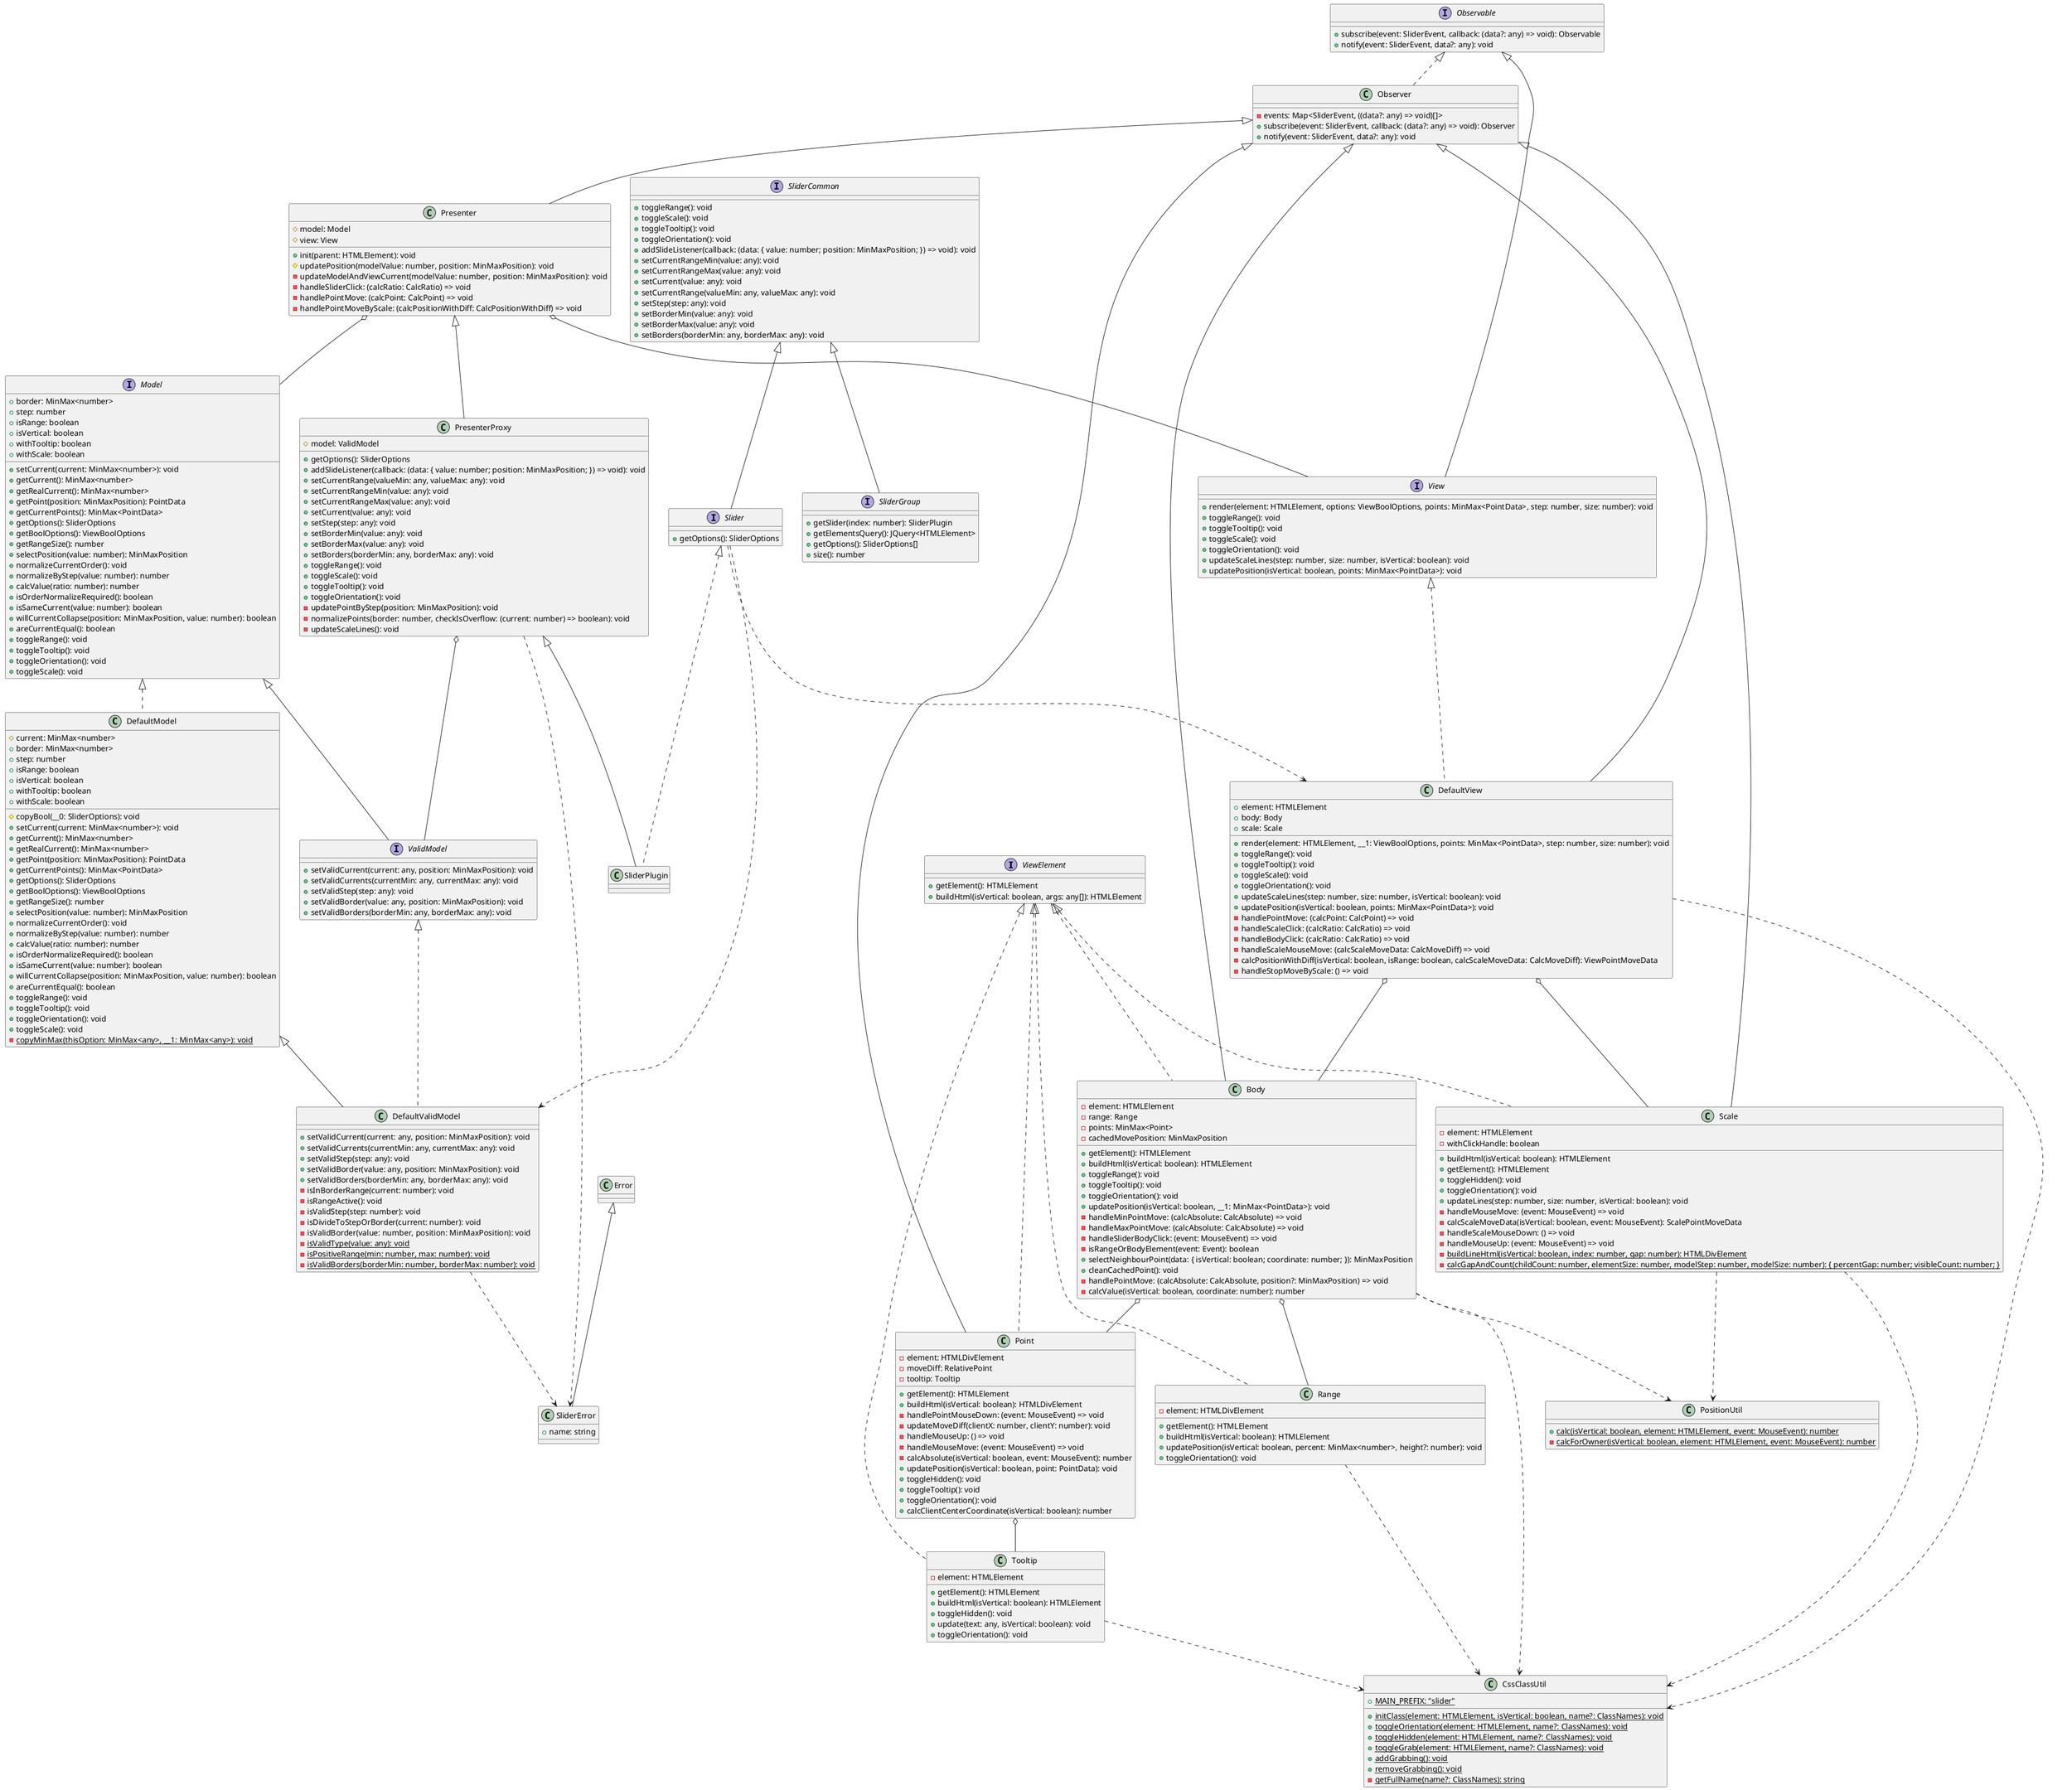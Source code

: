 @startuml
interface ViewElement {
    +getElement(): HTMLElement
    +buildHtml(isVertical: boolean, args: any[]): HTMLElement
}
interface Observable {
    +subscribe(event: SliderEvent, callback: (data?: any) => void): Observable
    +notify(event: SliderEvent, data?: any): void
}
class Observer implements Observable {
    -events: Map<SliderEvent, ((data?: any) => void)[]>
    +subscribe(event: SliderEvent, callback: (data?: any) => void): Observer
    +notify(event: SliderEvent, data?: any): void
}
class CssClassUtil {
    +{static} MAIN_PREFIX: "slider"
    +{static} initClass(element: HTMLElement, isVertical: boolean, name?: ClassNames): void
    +{static} toggleOrientation(element: HTMLElement, name?: ClassNames): void
    +{static} toggleHidden(element: HTMLElement, name?: ClassNames): void
    +{static} toggleGrab(element: HTMLElement, name?: ClassNames): void
    +{static} addGrabbing(): void
    +{static} removeGrabbing(): void
    -{static} getFullName(name?: ClassNames): string
}
class PositionUtil {
    +{static} calc(isVertical: boolean, element: HTMLElement, event: MouseEvent): number
    -{static} calcForOwner(isVertical: boolean, element: HTMLElement, event: MouseEvent): number
}
class Scale extends Observer implements ViewElement {
    -element: HTMLElement
    -withClickHandle: boolean
    +buildHtml(isVertical: boolean): HTMLElement
    +getElement(): HTMLElement
    +toggleHidden(): void
    +toggleOrientation(): void
    +updateLines(step: number, size: number, isVertical: boolean): void
    -handleMouseMove: (event: MouseEvent) => void
    -calcScaleMoveData(isVertical: boolean, event: MouseEvent): ScalePointMoveData
    -handleScaleMouseDown: () => void
    -handleMouseUp: (event: MouseEvent) => void
    -{static} buildLineHtml(isVertical: boolean, index: number, gap: number): HTMLDivElement
    -{static} calcGapAndCount(childCount: number, elementSize: number, modelStep: number, modelSize: number): { percentGap: number; visibleCount: number; }
}
class Tooltip implements ViewElement {
    -element: HTMLElement
    +getElement(): HTMLElement
    +buildHtml(isVertical: boolean): HTMLElement
    +toggleHidden(): void
    +update(text: any, isVertical: boolean): void
    +toggleOrientation(): void
}
class Point extends Observer implements ViewElement {
    -element: HTMLDivElement
    -moveDiff: RelativePoint
    -tooltip: Tooltip
    +getElement(): HTMLElement
    +buildHtml(isVertical: boolean): HTMLDivElement
    -handlePointMouseDown: (event: MouseEvent) => void
    -updateMoveDiff(clientX: number, clientY: number): void
    -handleMouseUp: () => void
    -handleMouseMove: (event: MouseEvent) => void
    -calcAbsolute(isVertical: boolean, event: MouseEvent): number
    +updatePosition(isVertical: boolean, point: PointData): void
    +toggleHidden(): void
    +toggleTooltip(): void
    +toggleOrientation(): void
    +calcClientCenterCoordinate(isVertical: boolean): number
}
class Range implements ViewElement {
    -element: HTMLDivElement
    +getElement(): HTMLElement
    +buildHtml(isVertical: boolean): HTMLElement
    +updatePosition(isVertical: boolean, percent: MinMax<number>, height?: number): void
    +toggleOrientation(): void
}
class Body extends Observer implements ViewElement {
    -element: HTMLElement
    -range: Range
    -points: MinMax<Point>
    -cachedMovePosition: MinMaxPosition
    +getElement(): HTMLElement
    +buildHtml(isVertical: boolean): HTMLElement
    +toggleRange(): void
    +toggleTooltip(): void
    +toggleOrientation(): void
    +updatePosition(isVertical: boolean, __1: MinMax<PointData>): void
    -handleMinPointMove: (calcAbsolute: CalcAbsolute) => void
    -handleMaxPointMove: (calcAbsolute: CalcAbsolute) => void
    -handleSliderBodyClick: (event: MouseEvent) => void
    -isRangeOrBodyElement(event: Event): boolean
    +selectNeighbourPoint(data: { isVertical: boolean; coordinate: number; }): MinMaxPosition
    +cleanCachedPoint(): void
    -handlePointMove: (calcAbsolute: CalcAbsolute, position?: MinMaxPosition) => void
    -calcValue(isVertical: boolean, coordinate: number): number
}
interface View extends Observable {
    +render(element: HTMLElement, options: ViewBoolOptions, points: MinMax<PointData>, step: number, size: number): void
    +toggleRange(): void
    +toggleTooltip(): void
    +toggleScale(): void
    +toggleOrientation(): void
    +updateScaleLines(step: number, size: number, isVertical: boolean): void
    +updatePosition(isVertical: boolean, points: MinMax<PointData>): void
}
class DefaultView extends Observer implements View {
    +element: HTMLElement
    +body: Body
    +scale: Scale
    +render(element: HTMLElement, __1: ViewBoolOptions, points: MinMax<PointData>, step: number, size: number): void
    +toggleRange(): void
    +toggleTooltip(): void
    +toggleScale(): void
    +toggleOrientation(): void
    +updateScaleLines(step: number, size: number, isVertical: boolean): void
    +updatePosition(isVertical: boolean, points: MinMax<PointData>): void
    -handlePointMove: (calcPoint: CalcPoint) => void
    -handleScaleClick: (calcRatio: CalcRatio) => void
    -handleBodyClick: (calcRatio: CalcRatio) => void
    -handleScaleMouseMove: (calcScaleMoveData: CalcMoveDiff) => void
    -calcPositionWithDiff(isVertical: boolean, isRange: boolean, calcScaleMoveData: CalcMoveDiff): ViewPointMoveData
    -handleStopMoveByScale: () => void
}
interface Model {
    +border: MinMax<number>
    +step: number
    +isRange: boolean
    +isVertical: boolean
    +withTooltip: boolean
    +withScale: boolean
    +setCurrent(current: MinMax<number>): void
    +getCurrent(): MinMax<number>
    +getRealCurrent(): MinMax<number>
    +getPoint(position: MinMaxPosition): PointData
    +getCurrentPoints(): MinMax<PointData>
    +getOptions(): SliderOptions
    +getBoolOptions(): ViewBoolOptions
    +getRangeSize(): number
    +selectPosition(value: number): MinMaxPosition
    +normalizeCurrentOrder(): void
    +normalizeByStep(value: number): number
    +calcValue(ratio: number): number
    +isOrderNormalizeRequired(): boolean
    +isSameCurrent(value: number): boolean
    +willCurrentCollapse(position: MinMaxPosition, value: number): boolean
    +areCurrentEqual(): boolean
    +toggleRange(): void
    +toggleTooltip(): void
    +toggleOrientation(): void
    +toggleScale(): void
}
class DefaultModel implements Model {
    #current: MinMax<number>
    +border: MinMax<number>
    +step: number
    +isRange: boolean
    +isVertical: boolean
    +withTooltip: boolean
    +withScale: boolean
    #copyBool(__0: SliderOptions): void
    +setCurrent(current: MinMax<number>): void
    +getCurrent(): MinMax<number>
    +getRealCurrent(): MinMax<number>
    +getPoint(position: MinMaxPosition): PointData
    +getCurrentPoints(): MinMax<PointData>
    +getOptions(): SliderOptions
    +getBoolOptions(): ViewBoolOptions
    +getRangeSize(): number
    +selectPosition(value: number): MinMaxPosition
    +normalizeCurrentOrder(): void
    +normalizeByStep(value: number): number
    +calcValue(ratio: number): number
    +isOrderNormalizeRequired(): boolean
    +isSameCurrent(value: number): boolean
    +willCurrentCollapse(position: MinMaxPosition, value: number): boolean
    +areCurrentEqual(): boolean
    +toggleRange(): void
    +toggleTooltip(): void
    +toggleOrientation(): void
    +toggleScale(): void
    -{static} copyMinMax(thisOption: MinMax<any>, __1: MinMax<any>): void
}
class SliderError extends Error {
    +name: string
}
class Presenter extends Observer {
    #model: Model
    #view: View
    +init(parent: HTMLElement): void
    #updatePosition(modelValue: number, position: MinMaxPosition): void
    -updateModelAndViewCurrent(modelValue: number, position: MinMaxPosition): void
    -handleSliderClick: (calcRatio: CalcRatio) => void
    -handlePointMove: (calcPoint: CalcPoint) => void
    -handlePointMoveByScale: (calcPositionWithDiff: CalcPositionWithDiff) => void
}
interface ValidModel extends Model {
    +setValidCurrent(current: any, position: MinMaxPosition): void
    +setValidCurrents(currentMin: any, currentMax: any): void
    +setValidStep(step: any): void
    +setValidBorder(value: any, position: MinMaxPosition): void
    +setValidBorders(borderMin: any, borderMax: any): void
}
class PresenterProxy extends Presenter {
    #model: ValidModel
    +getOptions(): SliderOptions
    +addSlideListener(callback: (data: { value: number; position: MinMaxPosition; }) => void): void
    +setCurrentRange(valueMin: any, valueMax: any): void
    +setCurrentRangeMin(value: any): void
    +setCurrentRangeMax(value: any): void
    +setCurrent(value: any): void
    +setStep(step: any): void
    +setBorderMin(value: any): void
    +setBorderMax(value: any): void
    +setBorders(borderMin: any, borderMax: any): void
    +toggleRange(): void
    +toggleScale(): void
    +toggleTooltip(): void
    +toggleOrientation(): void
    -updatePointByStep(position: MinMaxPosition): void
    -normalizePoints(border: number, checkIsOverflow: (current: number) => boolean): void
    -updateScaleLines(): void
}
class DefaultValidModel extends DefaultModel implements ValidModel {
    +setValidCurrent(current: any, position: MinMaxPosition): void
    +setValidCurrents(currentMin: any, currentMax: any): void
    +setValidStep(step: any): void
    +setValidBorder(value: any, position: MinMaxPosition): void
    +setValidBorders(borderMin: any, borderMax: any): void
    -isInBorderRange(current: number): void
    -isRangeActive(): void
    -isValidStep(step: number): void
    -isDivideToStepOrBorder(current: number): void
    -isValidBorder(value: number, position: MinMaxPosition): void
    -{static} isValidType(value: any): void
    -{static} isPositiveRange(min: number, max: number): void
    -{static} isValidBorders(borderMin: number, borderMax: number): void
}
class SliderPlugin extends PresenterProxy implements Slider
interface SliderCommon {
    +toggleRange(): void
    +toggleScale(): void
    +toggleTooltip(): void
    +toggleOrientation(): void
    +addSlideListener(callback: (data: { value: number; position: MinMaxPosition; }) => void): void
    +setCurrentRangeMin(value: any): void
    +setCurrentRangeMax(value: any): void
    +setCurrent(value: any): void
    +setCurrentRange(valueMin: any, valueMax: any): void
    +setStep(step: any): void
    +setBorderMin(value: any): void
    +setBorderMax(value: any): void
    +setBorders(borderMin: any, borderMax: any): void
}
interface Slider extends SliderCommon {
    +getOptions(): SliderOptions
}
interface SliderGroup extends SliderCommon {
    +getSlider(index: number): SliderPlugin
    +getElementsQuery(): JQuery<HTMLElement>
    +getOptions(): SliderOptions[]
    +size(): number
}

DefaultView..>CssClassUtil
Body..>CssClassUtil
Range..>CssClassUtil
Scale..>CssClassUtil
Tooltip..>CssClassUtil

Scale..>PositionUtil
Body..>PositionUtil

PresenterProxy..>SliderError
DefaultValidModel..>SliderError

Presenter o-- Model
Presenter o-- View
PresenterProxy o-- ValidModel

Slider ..> DefaultValidModel
Slider ..> DefaultView
DefaultView o-- Body
DefaultView o-- Scale
Body o-- Point
Body o-- Range
Point o-- Tooltip
@enduml
